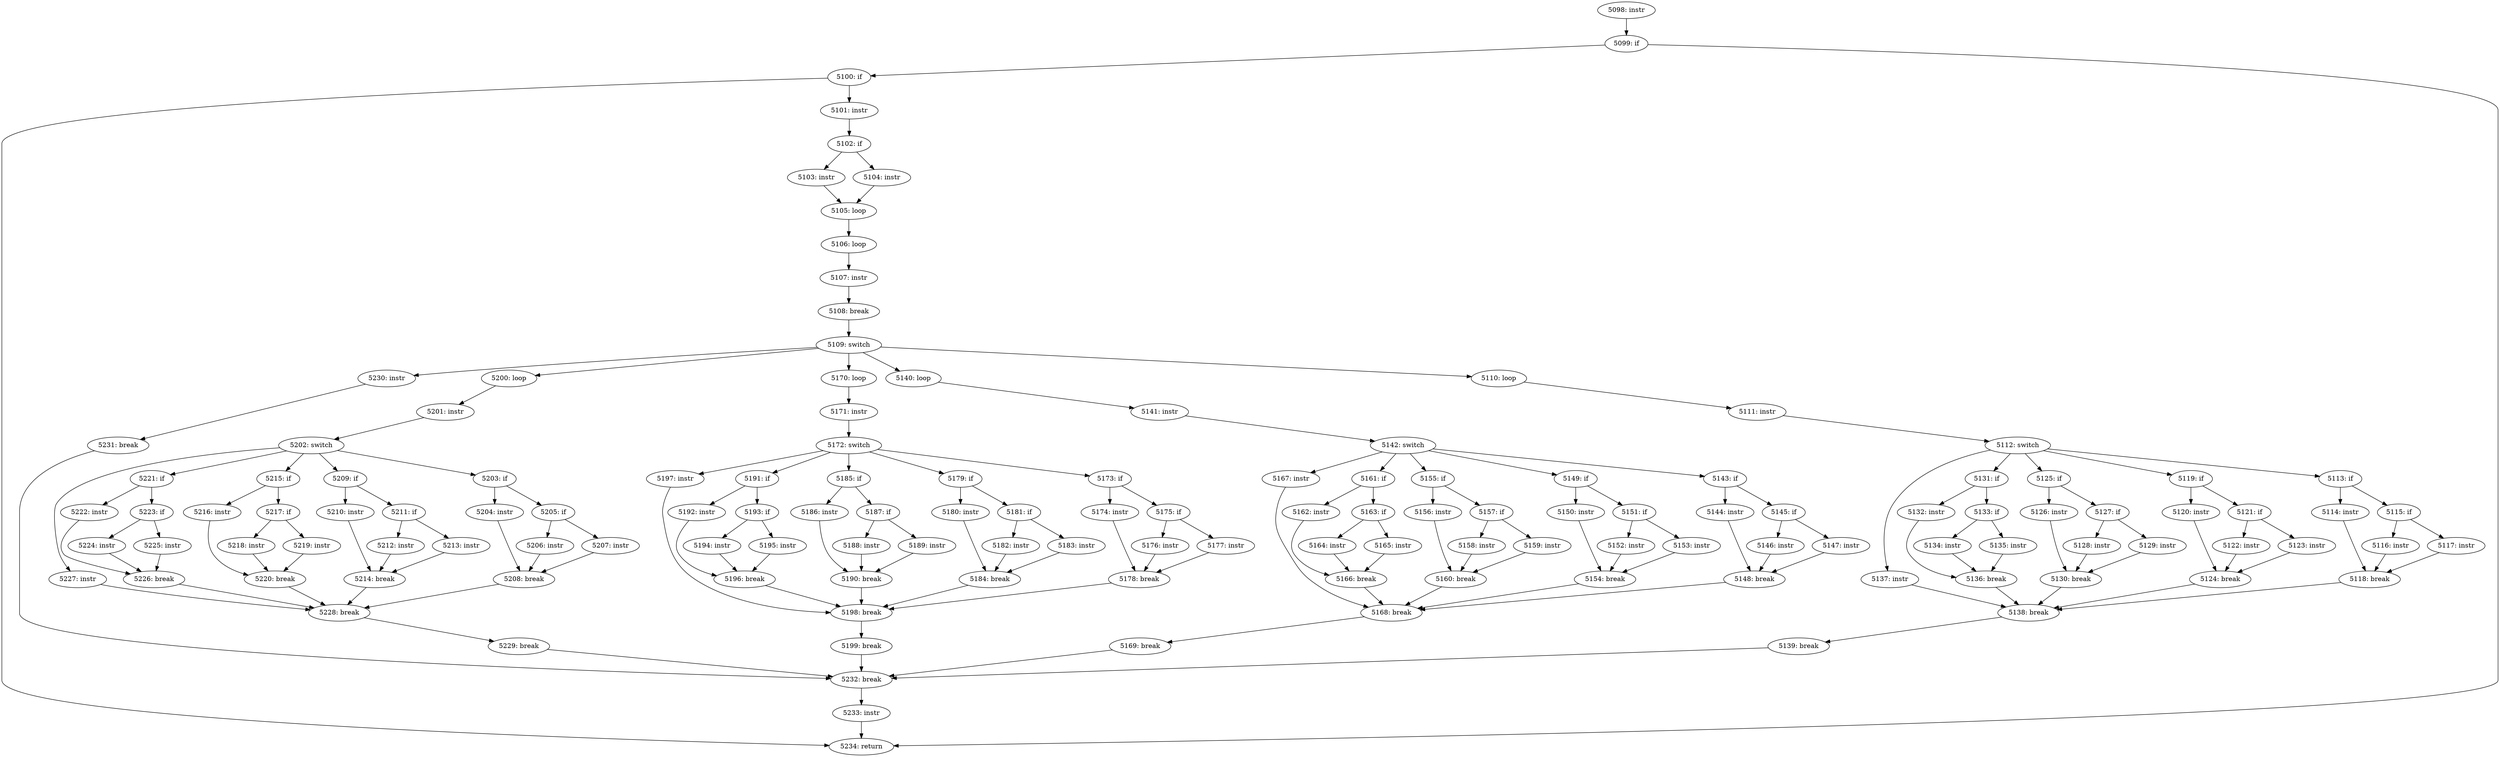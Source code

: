 digraph CFG_tcp_dsack_set {
5098 [label="5098: instr"]
	5098 -> 5099
5099 [label="5099: if"]
	5099 -> 5100
	5099 -> 5234
5100 [label="5100: if"]
	5100 -> 5101
	5100 -> 5234
5101 [label="5101: instr"]
	5101 -> 5102
5102 [label="5102: if"]
	5102 -> 5103
	5102 -> 5104
5103 [label="5103: instr"]
	5103 -> 5105
5104 [label="5104: instr"]
	5104 -> 5105
5105 [label="5105: loop"]
	5105 -> 5106
5106 [label="5106: loop"]
	5106 -> 5107
5107 [label="5107: instr"]
	5107 -> 5108
5108 [label="5108: break"]
	5108 -> 5109
5109 [label="5109: switch"]
	5109 -> 5230
	5109 -> 5200
	5109 -> 5170
	5109 -> 5140
	5109 -> 5110
5110 [label="5110: loop"]
	5110 -> 5111
5111 [label="5111: instr"]
	5111 -> 5112
5112 [label="5112: switch"]
	5112 -> 5137
	5112 -> 5131
	5112 -> 5125
	5112 -> 5119
	5112 -> 5113
5113 [label="5113: if"]
	5113 -> 5114
	5113 -> 5115
5114 [label="5114: instr"]
	5114 -> 5118
5115 [label="5115: if"]
	5115 -> 5116
	5115 -> 5117
5116 [label="5116: instr"]
	5116 -> 5118
5117 [label="5117: instr"]
	5117 -> 5118
5118 [label="5118: break"]
	5118 -> 5138
5119 [label="5119: if"]
	5119 -> 5120
	5119 -> 5121
5120 [label="5120: instr"]
	5120 -> 5124
5121 [label="5121: if"]
	5121 -> 5122
	5121 -> 5123
5122 [label="5122: instr"]
	5122 -> 5124
5123 [label="5123: instr"]
	5123 -> 5124
5124 [label="5124: break"]
	5124 -> 5138
5125 [label="5125: if"]
	5125 -> 5126
	5125 -> 5127
5126 [label="5126: instr"]
	5126 -> 5130
5127 [label="5127: if"]
	5127 -> 5128
	5127 -> 5129
5128 [label="5128: instr"]
	5128 -> 5130
5129 [label="5129: instr"]
	5129 -> 5130
5130 [label="5130: break"]
	5130 -> 5138
5131 [label="5131: if"]
	5131 -> 5132
	5131 -> 5133
5132 [label="5132: instr"]
	5132 -> 5136
5133 [label="5133: if"]
	5133 -> 5134
	5133 -> 5135
5134 [label="5134: instr"]
	5134 -> 5136
5135 [label="5135: instr"]
	5135 -> 5136
5136 [label="5136: break"]
	5136 -> 5138
5137 [label="5137: instr"]
	5137 -> 5138
5138 [label="5138: break"]
	5138 -> 5139
5139 [label="5139: break"]
	5139 -> 5232
5140 [label="5140: loop"]
	5140 -> 5141
5141 [label="5141: instr"]
	5141 -> 5142
5142 [label="5142: switch"]
	5142 -> 5167
	5142 -> 5161
	5142 -> 5155
	5142 -> 5149
	5142 -> 5143
5143 [label="5143: if"]
	5143 -> 5144
	5143 -> 5145
5144 [label="5144: instr"]
	5144 -> 5148
5145 [label="5145: if"]
	5145 -> 5146
	5145 -> 5147
5146 [label="5146: instr"]
	5146 -> 5148
5147 [label="5147: instr"]
	5147 -> 5148
5148 [label="5148: break"]
	5148 -> 5168
5149 [label="5149: if"]
	5149 -> 5150
	5149 -> 5151
5150 [label="5150: instr"]
	5150 -> 5154
5151 [label="5151: if"]
	5151 -> 5152
	5151 -> 5153
5152 [label="5152: instr"]
	5152 -> 5154
5153 [label="5153: instr"]
	5153 -> 5154
5154 [label="5154: break"]
	5154 -> 5168
5155 [label="5155: if"]
	5155 -> 5156
	5155 -> 5157
5156 [label="5156: instr"]
	5156 -> 5160
5157 [label="5157: if"]
	5157 -> 5158
	5157 -> 5159
5158 [label="5158: instr"]
	5158 -> 5160
5159 [label="5159: instr"]
	5159 -> 5160
5160 [label="5160: break"]
	5160 -> 5168
5161 [label="5161: if"]
	5161 -> 5162
	5161 -> 5163
5162 [label="5162: instr"]
	5162 -> 5166
5163 [label="5163: if"]
	5163 -> 5164
	5163 -> 5165
5164 [label="5164: instr"]
	5164 -> 5166
5165 [label="5165: instr"]
	5165 -> 5166
5166 [label="5166: break"]
	5166 -> 5168
5167 [label="5167: instr"]
	5167 -> 5168
5168 [label="5168: break"]
	5168 -> 5169
5169 [label="5169: break"]
	5169 -> 5232
5170 [label="5170: loop"]
	5170 -> 5171
5171 [label="5171: instr"]
	5171 -> 5172
5172 [label="5172: switch"]
	5172 -> 5197
	5172 -> 5191
	5172 -> 5185
	5172 -> 5179
	5172 -> 5173
5173 [label="5173: if"]
	5173 -> 5174
	5173 -> 5175
5174 [label="5174: instr"]
	5174 -> 5178
5175 [label="5175: if"]
	5175 -> 5176
	5175 -> 5177
5176 [label="5176: instr"]
	5176 -> 5178
5177 [label="5177: instr"]
	5177 -> 5178
5178 [label="5178: break"]
	5178 -> 5198
5179 [label="5179: if"]
	5179 -> 5180
	5179 -> 5181
5180 [label="5180: instr"]
	5180 -> 5184
5181 [label="5181: if"]
	5181 -> 5182
	5181 -> 5183
5182 [label="5182: instr"]
	5182 -> 5184
5183 [label="5183: instr"]
	5183 -> 5184
5184 [label="5184: break"]
	5184 -> 5198
5185 [label="5185: if"]
	5185 -> 5186
	5185 -> 5187
5186 [label="5186: instr"]
	5186 -> 5190
5187 [label="5187: if"]
	5187 -> 5188
	5187 -> 5189
5188 [label="5188: instr"]
	5188 -> 5190
5189 [label="5189: instr"]
	5189 -> 5190
5190 [label="5190: break"]
	5190 -> 5198
5191 [label="5191: if"]
	5191 -> 5192
	5191 -> 5193
5192 [label="5192: instr"]
	5192 -> 5196
5193 [label="5193: if"]
	5193 -> 5194
	5193 -> 5195
5194 [label="5194: instr"]
	5194 -> 5196
5195 [label="5195: instr"]
	5195 -> 5196
5196 [label="5196: break"]
	5196 -> 5198
5197 [label="5197: instr"]
	5197 -> 5198
5198 [label="5198: break"]
	5198 -> 5199
5199 [label="5199: break"]
	5199 -> 5232
5200 [label="5200: loop"]
	5200 -> 5201
5201 [label="5201: instr"]
	5201 -> 5202
5202 [label="5202: switch"]
	5202 -> 5227
	5202 -> 5221
	5202 -> 5215
	5202 -> 5209
	5202 -> 5203
5203 [label="5203: if"]
	5203 -> 5204
	5203 -> 5205
5204 [label="5204: instr"]
	5204 -> 5208
5205 [label="5205: if"]
	5205 -> 5206
	5205 -> 5207
5206 [label="5206: instr"]
	5206 -> 5208
5207 [label="5207: instr"]
	5207 -> 5208
5208 [label="5208: break"]
	5208 -> 5228
5209 [label="5209: if"]
	5209 -> 5210
	5209 -> 5211
5210 [label="5210: instr"]
	5210 -> 5214
5211 [label="5211: if"]
	5211 -> 5212
	5211 -> 5213
5212 [label="5212: instr"]
	5212 -> 5214
5213 [label="5213: instr"]
	5213 -> 5214
5214 [label="5214: break"]
	5214 -> 5228
5215 [label="5215: if"]
	5215 -> 5216
	5215 -> 5217
5216 [label="5216: instr"]
	5216 -> 5220
5217 [label="5217: if"]
	5217 -> 5218
	5217 -> 5219
5218 [label="5218: instr"]
	5218 -> 5220
5219 [label="5219: instr"]
	5219 -> 5220
5220 [label="5220: break"]
	5220 -> 5228
5221 [label="5221: if"]
	5221 -> 5222
	5221 -> 5223
5222 [label="5222: instr"]
	5222 -> 5226
5223 [label="5223: if"]
	5223 -> 5224
	5223 -> 5225
5224 [label="5224: instr"]
	5224 -> 5226
5225 [label="5225: instr"]
	5225 -> 5226
5226 [label="5226: break"]
	5226 -> 5228
5227 [label="5227: instr"]
	5227 -> 5228
5228 [label="5228: break"]
	5228 -> 5229
5229 [label="5229: break"]
	5229 -> 5232
5230 [label="5230: instr"]
	5230 -> 5231
5231 [label="5231: break"]
	5231 -> 5232
5232 [label="5232: break"]
	5232 -> 5233
5233 [label="5233: instr"]
	5233 -> 5234
5234 [label="5234: return"]
	
}
